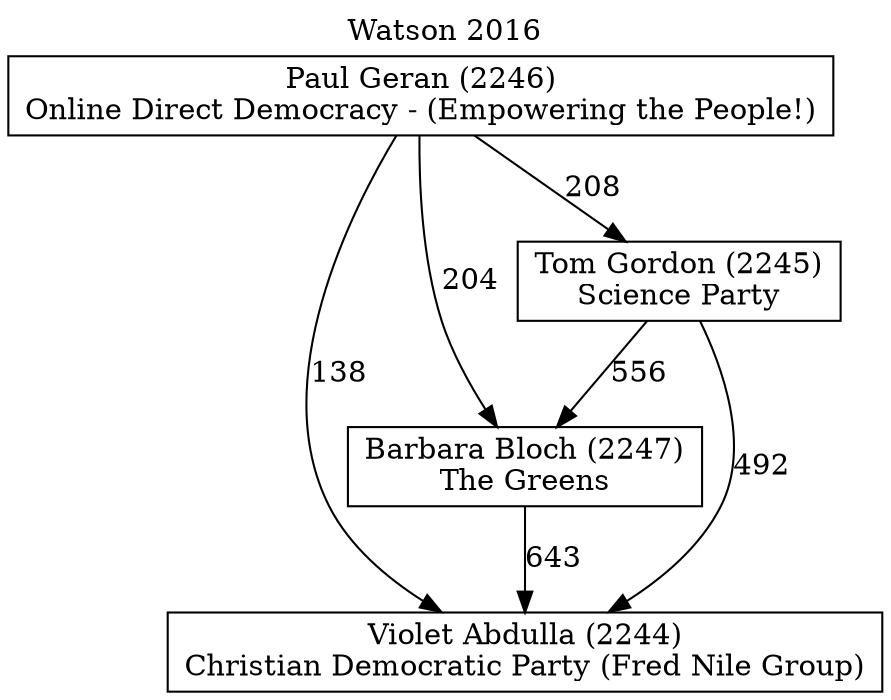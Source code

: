 // House preference flow
digraph "Violet Abdulla (2244)_Watson_2016" {
	graph [label="Watson 2016" labelloc=t mclimit=10]
	node [shape=box]
	"Violet Abdulla (2244)" [label="Violet Abdulla (2244)
Christian Democratic Party (Fred Nile Group)"]
	"Barbara Bloch (2247)" [label="Barbara Bloch (2247)
The Greens"]
	"Tom Gordon (2245)" [label="Tom Gordon (2245)
Science Party"]
	"Paul Geran (2246)" [label="Paul Geran (2246)
Online Direct Democracy - (Empowering the People!)"]
	"Barbara Bloch (2247)" -> "Violet Abdulla (2244)" [label=643]
	"Tom Gordon (2245)" -> "Barbara Bloch (2247)" [label=556]
	"Paul Geran (2246)" -> "Tom Gordon (2245)" [label=208]
	"Tom Gordon (2245)" -> "Violet Abdulla (2244)" [label=492]
	"Paul Geran (2246)" -> "Violet Abdulla (2244)" [label=138]
	"Paul Geran (2246)" -> "Barbara Bloch (2247)" [label=204]
}
